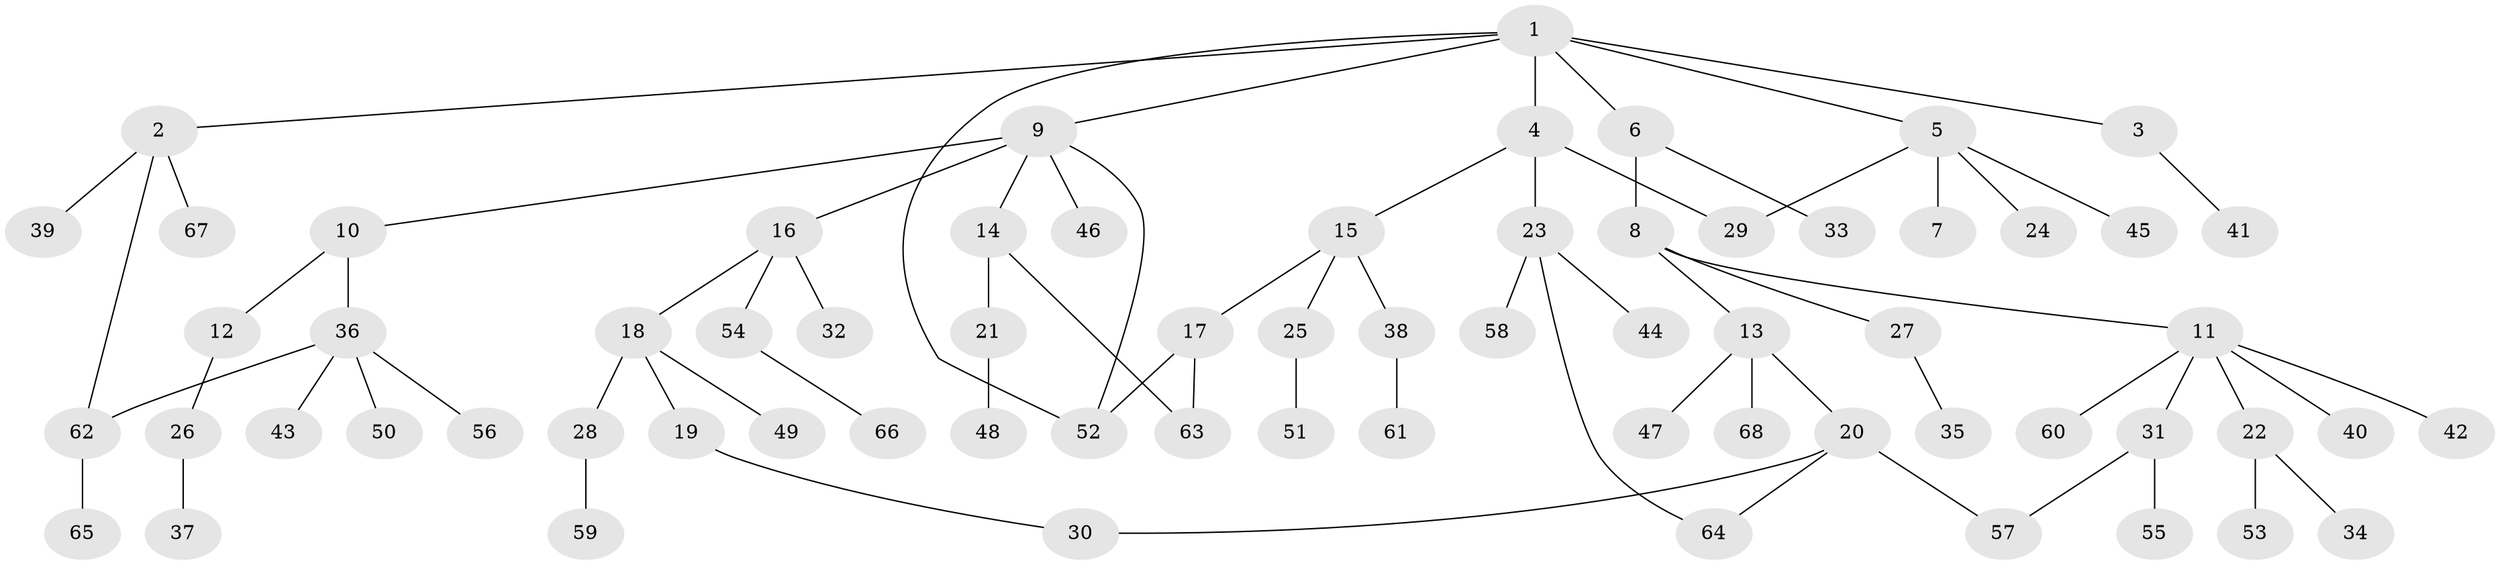 // Generated by graph-tools (version 1.1) at 2025/01/03/09/25 03:01:03]
// undirected, 68 vertices, 75 edges
graph export_dot {
graph [start="1"]
  node [color=gray90,style=filled];
  1;
  2;
  3;
  4;
  5;
  6;
  7;
  8;
  9;
  10;
  11;
  12;
  13;
  14;
  15;
  16;
  17;
  18;
  19;
  20;
  21;
  22;
  23;
  24;
  25;
  26;
  27;
  28;
  29;
  30;
  31;
  32;
  33;
  34;
  35;
  36;
  37;
  38;
  39;
  40;
  41;
  42;
  43;
  44;
  45;
  46;
  47;
  48;
  49;
  50;
  51;
  52;
  53;
  54;
  55;
  56;
  57;
  58;
  59;
  60;
  61;
  62;
  63;
  64;
  65;
  66;
  67;
  68;
  1 -- 2;
  1 -- 3;
  1 -- 4;
  1 -- 5;
  1 -- 6;
  1 -- 9;
  1 -- 52;
  2 -- 39;
  2 -- 67;
  2 -- 62;
  3 -- 41;
  4 -- 15;
  4 -- 23;
  4 -- 29;
  5 -- 7;
  5 -- 24;
  5 -- 45;
  5 -- 29;
  6 -- 8;
  6 -- 33;
  8 -- 11;
  8 -- 13;
  8 -- 27;
  9 -- 10;
  9 -- 14;
  9 -- 16;
  9 -- 46;
  9 -- 52;
  10 -- 12;
  10 -- 36;
  11 -- 22;
  11 -- 31;
  11 -- 40;
  11 -- 42;
  11 -- 60;
  12 -- 26;
  13 -- 20;
  13 -- 47;
  13 -- 68;
  14 -- 21;
  14 -- 63;
  15 -- 17;
  15 -- 25;
  15 -- 38;
  16 -- 18;
  16 -- 32;
  16 -- 54;
  17 -- 63;
  17 -- 52;
  18 -- 19;
  18 -- 28;
  18 -- 49;
  19 -- 30;
  20 -- 64;
  20 -- 30;
  20 -- 57;
  21 -- 48;
  22 -- 34;
  22 -- 53;
  23 -- 44;
  23 -- 58;
  23 -- 64;
  25 -- 51;
  26 -- 37;
  27 -- 35;
  28 -- 59;
  31 -- 55;
  31 -- 57;
  36 -- 43;
  36 -- 50;
  36 -- 56;
  36 -- 62;
  38 -- 61;
  54 -- 66;
  62 -- 65;
}
